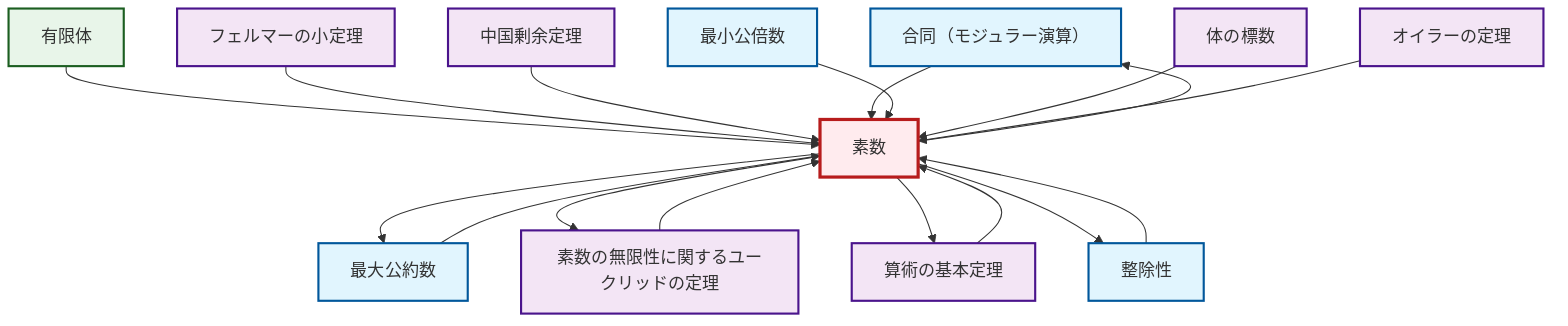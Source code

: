 graph TD
    classDef definition fill:#e1f5fe,stroke:#01579b,stroke-width:2px
    classDef theorem fill:#f3e5f5,stroke:#4a148c,stroke-width:2px
    classDef axiom fill:#fff3e0,stroke:#e65100,stroke-width:2px
    classDef example fill:#e8f5e9,stroke:#1b5e20,stroke-width:2px
    classDef current fill:#ffebee,stroke:#b71c1c,stroke-width:3px
    def-congruence["合同（モジュラー演算）"]:::definition
    def-gcd["最大公約数"]:::definition
    thm-fundamental-arithmetic["算術の基本定理"]:::theorem
    def-divisibility["整除性"]:::definition
    thm-chinese-remainder["中国剰余定理"]:::theorem
    thm-fermat-little["フェルマーの小定理"]:::theorem
    def-lcm["最小公倍数"]:::definition
    thm-euclid-infinitude-primes["素数の無限性に関するユークリッドの定理"]:::theorem
    thm-field-characteristic["体の標数"]:::theorem
    ex-finite-field["有限体"]:::example
    thm-euler["オイラーの定理"]:::theorem
    def-prime["素数"]:::definition
    ex-finite-field --> def-prime
    def-prime --> def-gcd
    def-prime --> thm-euclid-infinitude-primes
    thm-fermat-little --> def-prime
    thm-chinese-remainder --> def-prime
    def-congruence --> def-prime
    def-gcd --> def-prime
    thm-fundamental-arithmetic --> def-prime
    def-prime --> thm-fundamental-arithmetic
    def-prime --> def-congruence
    def-prime --> def-divisibility
    def-lcm --> def-prime
    thm-field-characteristic --> def-prime
    thm-euclid-infinitude-primes --> def-prime
    def-divisibility --> def-prime
    thm-euler --> def-prime
    class def-prime current